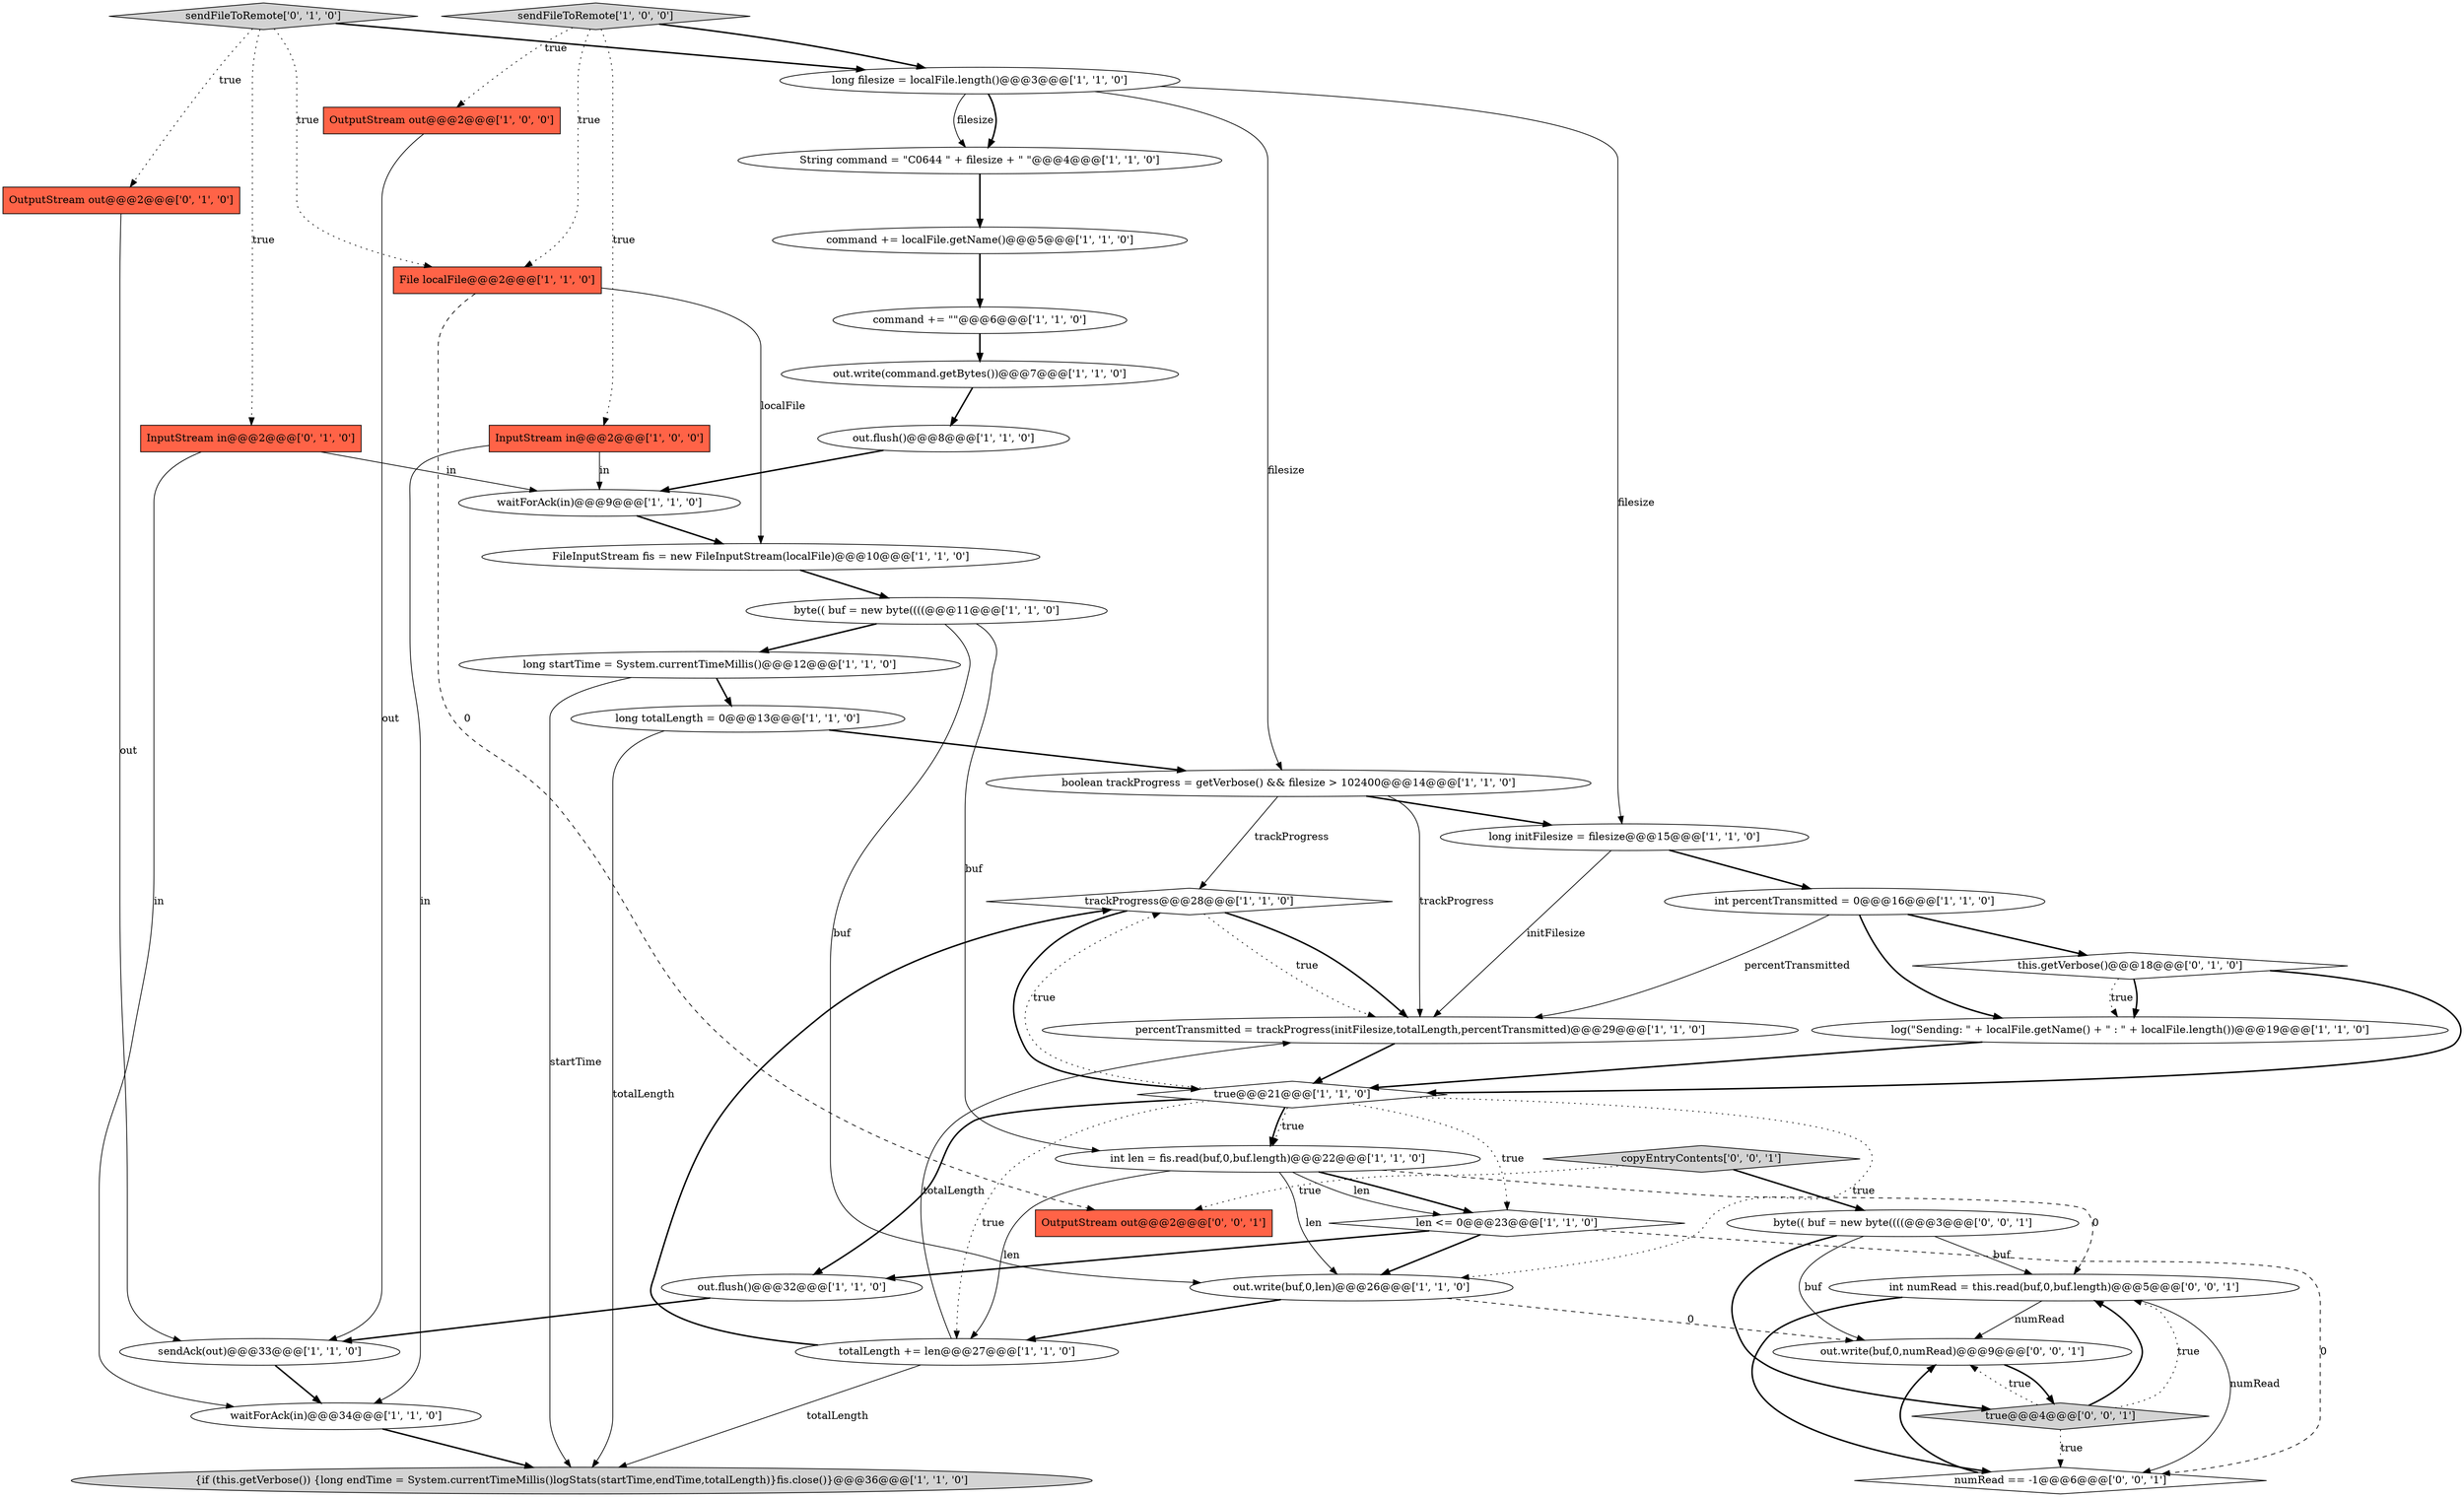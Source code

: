 digraph {
20 [style = filled, label = "trackProgress@@@28@@@['1', '1', '0']", fillcolor = white, shape = diamond image = "AAA0AAABBB1BBB"];
21 [style = filled, label = "command += \"\"@@@6@@@['1', '1', '0']", fillcolor = white, shape = ellipse image = "AAA0AAABBB1BBB"];
7 [style = filled, label = "totalLength += len@@@27@@@['1', '1', '0']", fillcolor = white, shape = ellipse image = "AAA0AAABBB1BBB"];
6 [style = filled, label = "InputStream in@@@2@@@['1', '0', '0']", fillcolor = tomato, shape = box image = "AAA0AAABBB1BBB"];
16 [style = filled, label = "long startTime = System.currentTimeMillis()@@@12@@@['1', '1', '0']", fillcolor = white, shape = ellipse image = "AAA0AAABBB1BBB"];
18 [style = filled, label = "sendFileToRemote['1', '0', '0']", fillcolor = lightgray, shape = diamond image = "AAA0AAABBB1BBB"];
26 [style = filled, label = "{if (this.getVerbose()) {long endTime = System.currentTimeMillis()logStats(startTime,endTime,totalLength)}fis.close()}@@@36@@@['1', '1', '0']", fillcolor = lightgray, shape = ellipse image = "AAA0AAABBB1BBB"];
29 [style = filled, label = "long totalLength = 0@@@13@@@['1', '1', '0']", fillcolor = white, shape = ellipse image = "AAA0AAABBB1BBB"];
37 [style = filled, label = "int numRead = this.read(buf,0,buf.length)@@@5@@@['0', '0', '1']", fillcolor = white, shape = ellipse image = "AAA0AAABBB3BBB"];
14 [style = filled, label = "percentTransmitted = trackProgress(initFilesize,totalLength,percentTransmitted)@@@29@@@['1', '1', '0']", fillcolor = white, shape = ellipse image = "AAA0AAABBB1BBB"];
31 [style = filled, label = "sendFileToRemote['0', '1', '0']", fillcolor = lightgray, shape = diamond image = "AAA0AAABBB2BBB"];
25 [style = filled, label = "waitForAck(in)@@@34@@@['1', '1', '0']", fillcolor = white, shape = ellipse image = "AAA0AAABBB1BBB"];
13 [style = filled, label = "command += localFile.getName()@@@5@@@['1', '1', '0']", fillcolor = white, shape = ellipse image = "AAA0AAABBB1BBB"];
32 [style = filled, label = "this.getVerbose()@@@18@@@['0', '1', '0']", fillcolor = white, shape = diamond image = "AAA1AAABBB2BBB"];
27 [style = filled, label = "waitForAck(in)@@@9@@@['1', '1', '0']", fillcolor = white, shape = ellipse image = "AAA0AAABBB1BBB"];
0 [style = filled, label = "out.write(command.getBytes())@@@7@@@['1', '1', '0']", fillcolor = white, shape = ellipse image = "AAA0AAABBB1BBB"];
33 [style = filled, label = "OutputStream out@@@2@@@['0', '1', '0']", fillcolor = tomato, shape = box image = "AAA0AAABBB2BBB"];
5 [style = filled, label = "OutputStream out@@@2@@@['1', '0', '0']", fillcolor = tomato, shape = box image = "AAA0AAABBB1BBB"];
19 [style = filled, label = "File localFile@@@2@@@['1', '1', '0']", fillcolor = tomato, shape = box image = "AAA0AAABBB1BBB"];
4 [style = filled, label = "byte(( buf = new byte((((@@@11@@@['1', '1', '0']", fillcolor = white, shape = ellipse image = "AAA0AAABBB1BBB"];
3 [style = filled, label = "long initFilesize = filesize@@@15@@@['1', '1', '0']", fillcolor = white, shape = ellipse image = "AAA0AAABBB1BBB"];
22 [style = filled, label = "len <= 0@@@23@@@['1', '1', '0']", fillcolor = white, shape = diamond image = "AAA0AAABBB1BBB"];
35 [style = filled, label = "byte(( buf = new byte((((@@@3@@@['0', '0', '1']", fillcolor = white, shape = ellipse image = "AAA0AAABBB3BBB"];
39 [style = filled, label = "copyEntryContents['0', '0', '1']", fillcolor = lightgray, shape = diamond image = "AAA0AAABBB3BBB"];
23 [style = filled, label = "out.write(buf,0,len)@@@26@@@['1', '1', '0']", fillcolor = white, shape = ellipse image = "AAA0AAABBB1BBB"];
40 [style = filled, label = "true@@@4@@@['0', '0', '1']", fillcolor = lightgray, shape = diamond image = "AAA0AAABBB3BBB"];
1 [style = filled, label = "sendAck(out)@@@33@@@['1', '1', '0']", fillcolor = white, shape = ellipse image = "AAA0AAABBB1BBB"];
11 [style = filled, label = "out.flush()@@@32@@@['1', '1', '0']", fillcolor = white, shape = ellipse image = "AAA0AAABBB1BBB"];
17 [style = filled, label = "int percentTransmitted = 0@@@16@@@['1', '1', '0']", fillcolor = white, shape = ellipse image = "AAA0AAABBB1BBB"];
10 [style = filled, label = "int len = fis.read(buf,0,buf.length)@@@22@@@['1', '1', '0']", fillcolor = white, shape = ellipse image = "AAA0AAABBB1BBB"];
28 [style = filled, label = "log(\"Sending: \" + localFile.getName() + \" : \" + localFile.length())@@@19@@@['1', '1', '0']", fillcolor = white, shape = ellipse image = "AAA0AAABBB1BBB"];
38 [style = filled, label = "OutputStream out@@@2@@@['0', '0', '1']", fillcolor = tomato, shape = box image = "AAA0AAABBB3BBB"];
30 [style = filled, label = "InputStream in@@@2@@@['0', '1', '0']", fillcolor = tomato, shape = box image = "AAA0AAABBB2BBB"];
34 [style = filled, label = "out.write(buf,0,numRead)@@@9@@@['0', '0', '1']", fillcolor = white, shape = ellipse image = "AAA0AAABBB3BBB"];
8 [style = filled, label = "true@@@21@@@['1', '1', '0']", fillcolor = white, shape = diamond image = "AAA0AAABBB1BBB"];
15 [style = filled, label = "out.flush()@@@8@@@['1', '1', '0']", fillcolor = white, shape = ellipse image = "AAA0AAABBB1BBB"];
36 [style = filled, label = "numRead == -1@@@6@@@['0', '0', '1']", fillcolor = white, shape = diamond image = "AAA0AAABBB3BBB"];
12 [style = filled, label = "long filesize = localFile.length()@@@3@@@['1', '1', '0']", fillcolor = white, shape = ellipse image = "AAA0AAABBB1BBB"];
24 [style = filled, label = "boolean trackProgress = getVerbose() && filesize > 102400@@@14@@@['1', '1', '0']", fillcolor = white, shape = ellipse image = "AAA0AAABBB1BBB"];
2 [style = filled, label = "FileInputStream fis = new FileInputStream(localFile)@@@10@@@['1', '1', '0']", fillcolor = white, shape = ellipse image = "AAA0AAABBB1BBB"];
9 [style = filled, label = "String command = \"C0644 \" + filesize + \" \"@@@4@@@['1', '1', '0']", fillcolor = white, shape = ellipse image = "AAA0AAABBB1BBB"];
33->1 [style = solid, label="out"];
2->4 [style = bold, label=""];
39->38 [style = dotted, label="true"];
25->26 [style = bold, label=""];
40->34 [style = dotted, label="true"];
7->26 [style = solid, label="totalLength"];
3->17 [style = bold, label=""];
31->19 [style = dotted, label="true"];
0->15 [style = bold, label=""];
32->28 [style = bold, label=""];
14->8 [style = bold, label=""];
31->30 [style = dotted, label="true"];
35->34 [style = solid, label="buf"];
20->14 [style = dotted, label="true"];
22->36 [style = dashed, label="0"];
10->37 [style = dashed, label="0"];
35->40 [style = bold, label=""];
12->9 [style = solid, label="filesize"];
39->35 [style = bold, label=""];
31->33 [style = dotted, label="true"];
28->8 [style = bold, label=""];
4->23 [style = solid, label="buf"];
8->20 [style = dotted, label="true"];
7->20 [style = bold, label=""];
1->25 [style = bold, label=""];
12->9 [style = bold, label=""];
17->32 [style = bold, label=""];
23->34 [style = dashed, label="0"];
30->27 [style = solid, label="in"];
19->2 [style = solid, label="localFile"];
18->19 [style = dotted, label="true"];
35->37 [style = solid, label="buf"];
8->10 [style = bold, label=""];
30->25 [style = solid, label="in"];
8->10 [style = dotted, label="true"];
17->14 [style = solid, label="percentTransmitted"];
4->16 [style = bold, label=""];
6->25 [style = solid, label="in"];
24->20 [style = solid, label="trackProgress"];
10->23 [style = solid, label="len"];
20->8 [style = bold, label=""];
19->38 [style = dashed, label="0"];
31->12 [style = bold, label=""];
8->7 [style = dotted, label="true"];
8->22 [style = dotted, label="true"];
16->29 [style = bold, label=""];
18->6 [style = dotted, label="true"];
10->22 [style = bold, label=""];
5->1 [style = solid, label="out"];
32->28 [style = dotted, label="true"];
24->14 [style = solid, label="trackProgress"];
32->8 [style = bold, label=""];
24->3 [style = bold, label=""];
21->0 [style = bold, label=""];
40->36 [style = dotted, label="true"];
4->10 [style = solid, label="buf"];
37->36 [style = solid, label="numRead"];
22->11 [style = bold, label=""];
16->26 [style = solid, label="startTime"];
8->23 [style = dotted, label="true"];
7->14 [style = solid, label="totalLength"];
6->27 [style = solid, label="in"];
18->5 [style = dotted, label="true"];
40->37 [style = dotted, label="true"];
9->13 [style = bold, label=""];
12->3 [style = solid, label="filesize"];
3->14 [style = solid, label="initFilesize"];
11->1 [style = bold, label=""];
34->40 [style = bold, label=""];
37->34 [style = solid, label="numRead"];
15->27 [style = bold, label=""];
8->11 [style = bold, label=""];
37->36 [style = bold, label=""];
12->24 [style = solid, label="filesize"];
36->34 [style = bold, label=""];
40->37 [style = bold, label=""];
17->28 [style = bold, label=""];
23->7 [style = bold, label=""];
10->22 [style = solid, label="len"];
29->24 [style = bold, label=""];
22->23 [style = bold, label=""];
18->12 [style = bold, label=""];
10->7 [style = solid, label="len"];
20->14 [style = bold, label=""];
27->2 [style = bold, label=""];
29->26 [style = solid, label="totalLength"];
13->21 [style = bold, label=""];
}
